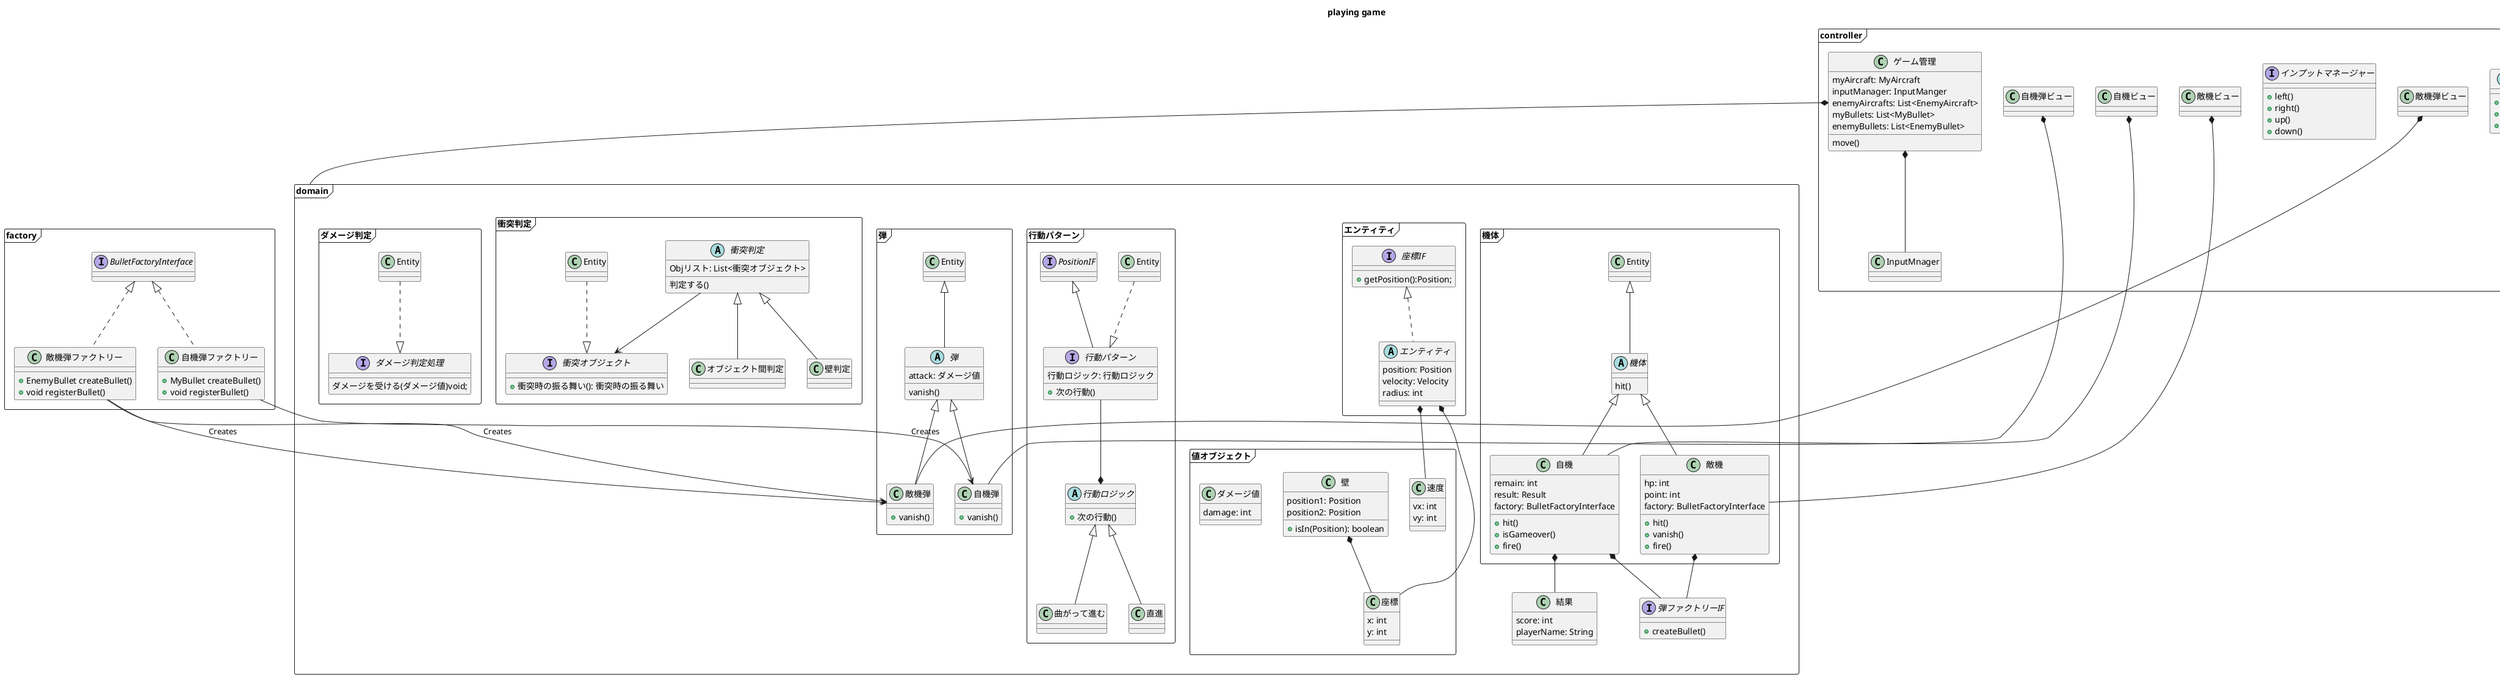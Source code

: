 @startuml
title playing game

package domain <<Frame>> {

    package エンティティ <<Frame>> {
        abstract class "エンティティ" as Entity implements PositionIF {
            position: Position
            velocity: Velocity
            radius: int
        }

        interface "座標IF" as PositionIF{
            +getPosition():Position;

        }
    }

    package 値オブジェクト <<Frame>> {
        class "座標" as Position {
            x: int
            y: int
        }

        class "速度" as Velocity {
            vx: int
            vy: int
        }

        class "壁" as Wall {
            position1: Position
            position2: Position

            +isIn(Position): boolean
        }

        class "ダメージ値" as Damage {
          damage: int
        }
    }

    Wall *-- Position

    Entity *-- Position
    Entity *-- Velocity

    package 機体 <<Frame>> {
        abstract class "機体" as Aircraft extends Entity {
            hit()
        }

        class "自機" as MyAircraft extends Aircraft {
            remain: int
            result: Result
            factory: BulletFactoryInterface

            +hit()
            +isGameover()
            +fire()
        }
        class "敵機" as EnemyAircraft extends Aircraft {
            hp: int
            point: int
            factory: BulletFactoryInterface

            +hit()
            +vanish()
            +fire()
        }
    }

    interface "弾ファクトリーIF" as BulletFactoryInterface {
        +createBullet()
    }

    MyAircraft *-- BulletFactoryInterface
    EnemyAircraft *-- BulletFactoryInterface

    package 弾 <<Frame>> {
        abstract class "弾" as Bullet extends Entity{
            attack: ダメージ値

            vanish()
        }

        class "自機弾" as MyBullet extends Bullet {
            +vanish()
        }

        class "敵機弾" as EnemyBullet extends Bullet {
            +vanish()
        }
    }
    class "結果" as Result {
        score: int
        playerName: String
    }

    MyAircraft *-- Result

    package 行動パターン <<Frame>> {
        interface 行動パターン extends PositionIF{
            行動ロジック: 行動ロジック
            +次の行動()
        }

        abstract class "行動ロジック" as actionLogic {
            +次の行動()
        }

        class "直進" as straight extends actionLogic{
        }

        class "曲がって進む" as turn extends actionLogic{
        }

        行動パターン --* actionLogic
        Entity ..|> 行動パターン
    }

    package 衝突判定 <<Frame>> {
        interface 衝突オブジェクト {
            +衝突時の振る舞い(): 衝突時の振る舞い
        }

        abstract 衝突判定 {
            Objリスト: List<衝突オブジェクト>
            判定する()
        }

        class オブジェクト間判定 extends 衝突判定{
        }

        class 壁判定 extends 衝突判定{
        }

        衝突判定 --> 衝突オブジェクト
        Entity ..|> 衝突オブジェクト

    }

    package ダメージ判定 <<Frame>> {
     interface ダメージ判定処理 {
         ダメージを受ける(ダメージ値)void;
     }

     Entity ..|> ダメージ判定処理
    }

}

package factory <<Frame>> {
    Class "自機弾ファクトリー" as MyBulletFactory implements BulletFactoryInterface{
        +MyBullet createBullet()
        +void registerBullet()
    }
    Class "敵機弾ファクトリー" as EnemyBulletFactory implements BulletFactoryInterface{
        +EnemyBullet createBullet()
        +void registerBullet()
    }

    MyBulletFactory --> MyBullet : Creates
    EnemyBulletFactory --> EnemyBullet : Creates
}

package controller <<Frame>> {
    abstract class "弾ファクトリー" as BulletFactory {
        +create()
        +{abstract} Bullet createBullet()
        +{abstract} void registerBullet()
    }
    class "ゲーム管理" as Administrator {
        myAircraft: MyAircraft
        inputManager: InputManger
        enemyAircrafts: List<EnemyAircraft>
        myBullets: List<MyBullet>
        enemyBullets: List<EnemyBullet>

        move()
    }

    interface "インプットマネージャー" as InputManager {
        +left()
        +right()
        +up()
        +down()
    }

    Administrator *-- InputMnager

    Class "自機ビュー" as MyAircraftView {
    }

    Class "敵機ビュー" as EnemyAircraftView {
    }

    Class "自機弾ビュー" as MyBulletView {
    }

    Class "敵機弾ビュー" as EnemyBulletView {
    }

    EnemyBulletFactory --> EnemyBullet : Creates
    MyAircraftView *-- MyAircraft
    EnemyAircraftView *-- EnemyAircraft
    MyBulletView *-- MyBullet
    EnemyBulletView *-- EnemyBullet
}

package infra <<Frame>> {
    Class KeyboardManager implements InputManager {
        +left()
        +right()
        +up()
        +down()
    }

    Class Keyboard {

    }

    KeyboardManager *-- Keyboard
}

Administrator *-- domain

@enduml